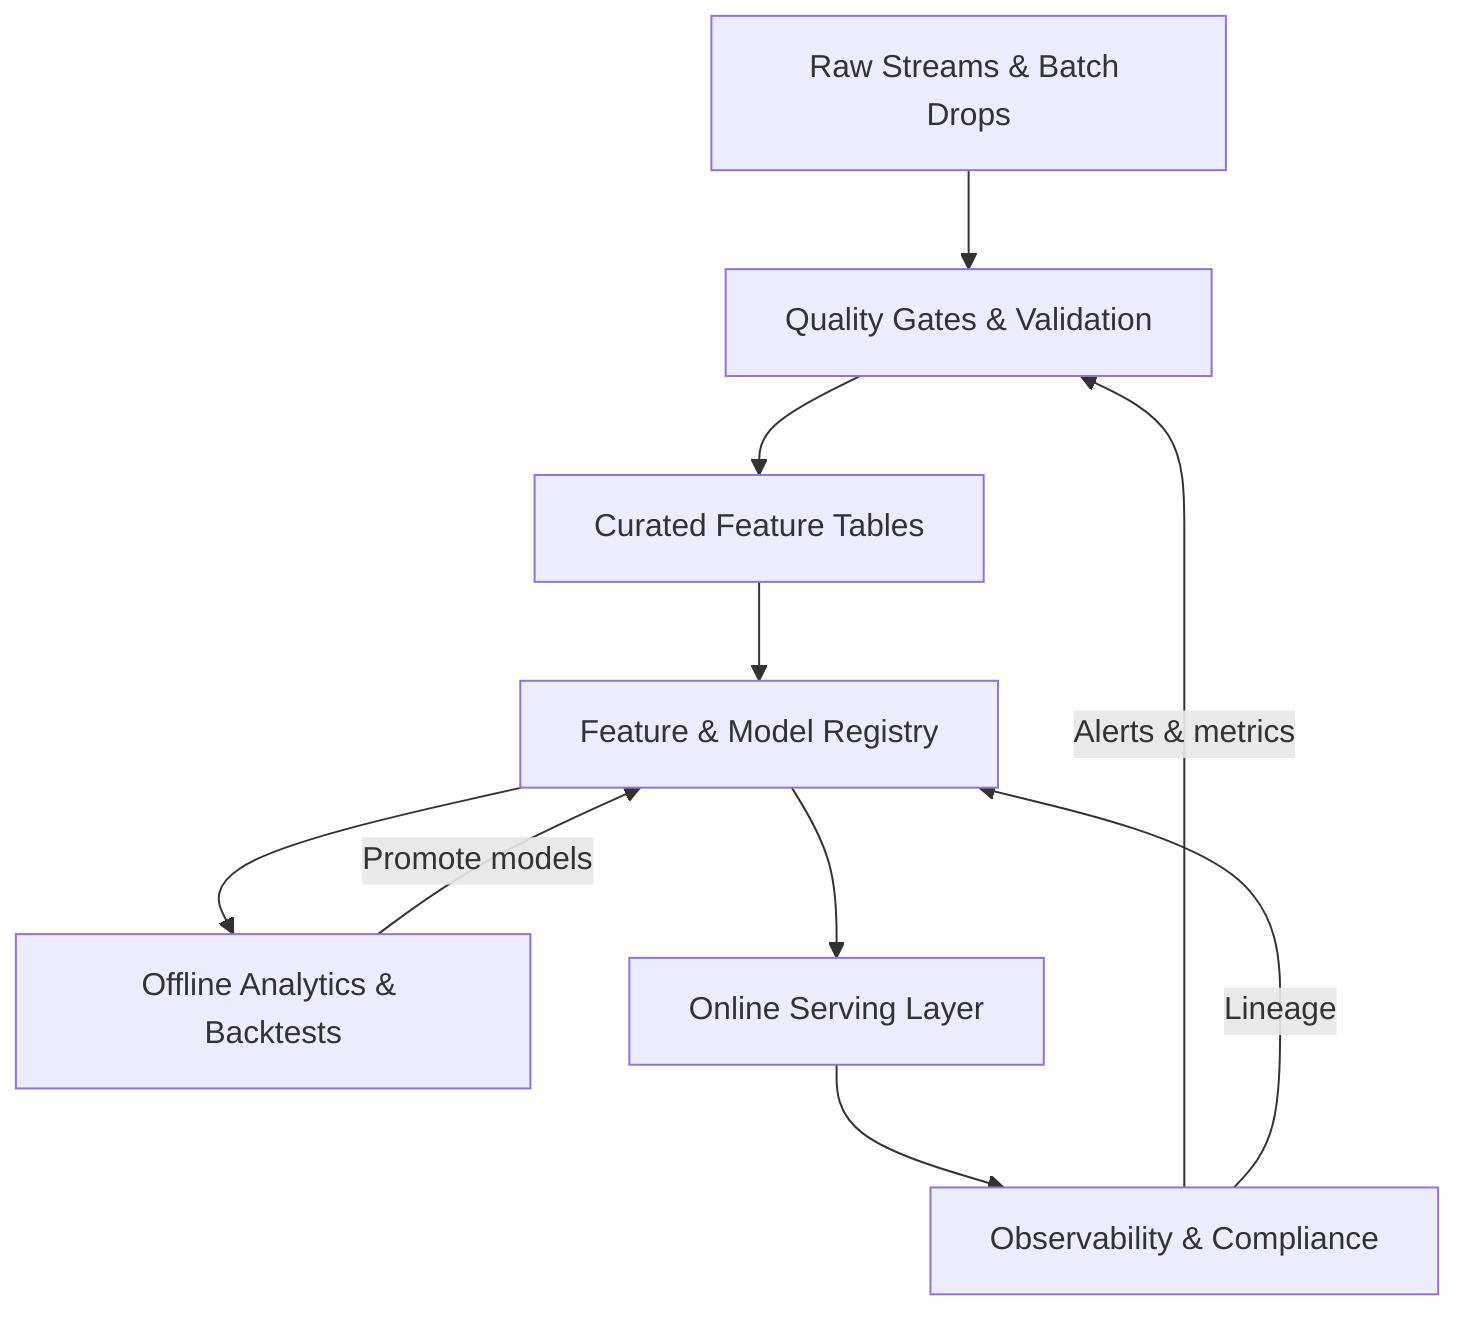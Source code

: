 %% TradePulse end-to-end data flow
flowchart TB
    Raw[Raw Streams & Batch Drops]
    Quality[Quality Gates & Validation]
    Curated[Curated Feature Tables]
    Registry[Feature & Model Registry]
    Offline[Offline Analytics & Backtests]
    Serving[Online Serving Layer]
    Monitor[Observability & Compliance]

    Raw --> Quality
    Quality --> Curated
    Curated --> Registry
    Registry --> Offline
    Registry --> Serving
    Offline -->|Promote models| Registry
    Serving --> Monitor
    Monitor -->|Alerts & metrics| Quality
    Monitor -->|Lineage| Registry